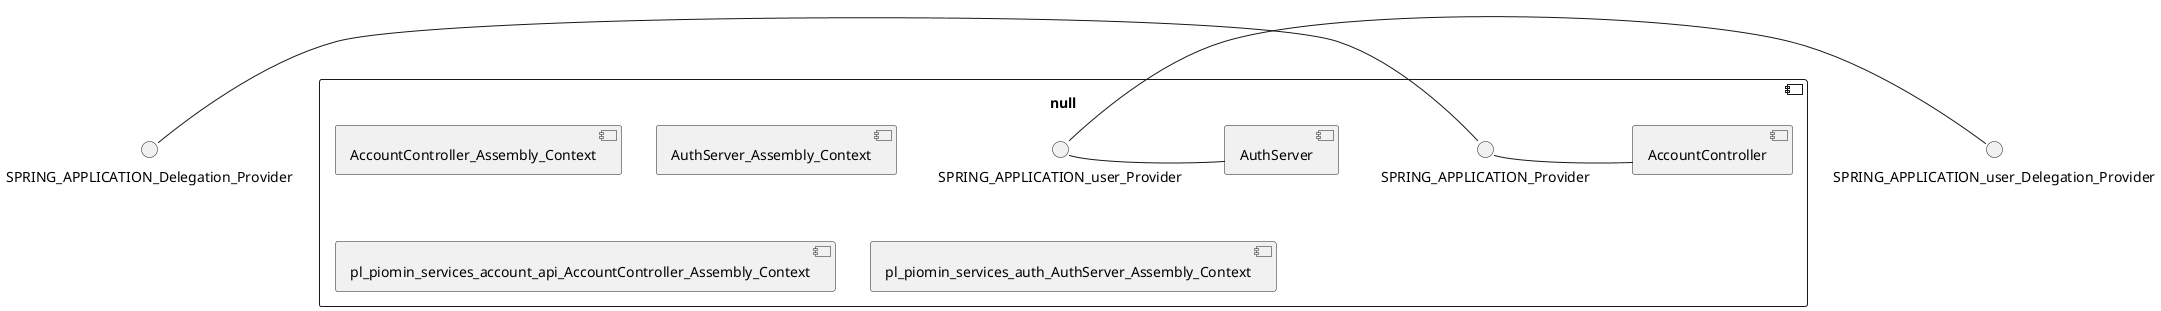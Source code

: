 @startuml
skinparam fixCircleLabelOverlapping true
() SPRING_APPLICATION_Delegation_Provider
() SPRING_APPLICATION_user_Delegation_Provider
component null {
SPRING_APPLICATION_Delegation_Provider - SPRING_APPLICATION_Provider
SPRING_APPLICATION_Provider - [AccountController]
SPRING_APPLICATION_user_Delegation_Provider - SPRING_APPLICATION_user_Provider
SPRING_APPLICATION_user_Provider - [AuthServer]
[AccountController_Assembly_Context] [[piomin-sample-spring-oauth2-microservices.repository#_r1K7tL8UEe6h8bREjpFDIQ]]
[AuthServer_Assembly_Context] [[piomin-sample-spring-oauth2-microservices.repository#_r1K7tL8UEe6h8bREjpFDIQ]]
[pl_piomin_services_account_api_AccountController_Assembly_Context] [[piomin-sample-spring-oauth2-microservices.repository#_r1K7tL8UEe6h8bREjpFDIQ]]
[pl_piomin_services_auth_AuthServer_Assembly_Context] [[piomin-sample-spring-oauth2-microservices.repository#_r1K7tL8UEe6h8bREjpFDIQ]]
}

@enduml
